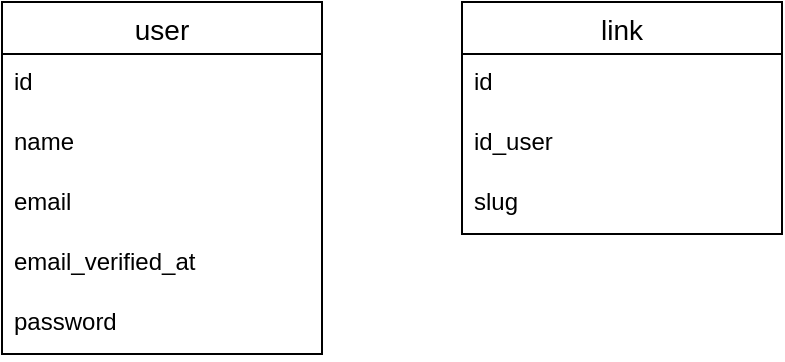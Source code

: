 <mxfile version="14.2.6" type="github">
  <diagram id="RUwNhSpSXZQt76CINKHE" name="Page-1">
    <mxGraphModel dx="1769" dy="144" grid="1" gridSize="10" guides="1" tooltips="1" connect="1" arrows="1" fold="1" page="0" pageScale="1" pageWidth="827" pageHeight="1169" math="0" shadow="0">
      <root>
        <mxCell id="0" />
        <mxCell id="1" parent="0" />
        <mxCell id="5I0NqTGAd0wU8rVCbnll-1" value="user" style="swimlane;fontStyle=0;childLayout=stackLayout;horizontal=1;startSize=26;horizontalStack=0;resizeParent=1;resizeParentMax=0;resizeLast=0;collapsible=1;marginBottom=0;align=center;fontSize=14;" vertex="1" parent="1">
          <mxGeometry x="-550" y="430" width="160" height="176" as="geometry" />
        </mxCell>
        <mxCell id="5I0NqTGAd0wU8rVCbnll-2" value="id" style="text;strokeColor=none;fillColor=none;spacingLeft=4;spacingRight=4;overflow=hidden;rotatable=0;points=[[0,0.5],[1,0.5]];portConstraint=eastwest;fontSize=12;" vertex="1" parent="5I0NqTGAd0wU8rVCbnll-1">
          <mxGeometry y="26" width="160" height="30" as="geometry" />
        </mxCell>
        <mxCell id="5I0NqTGAd0wU8rVCbnll-3" value="name" style="text;strokeColor=none;fillColor=none;spacingLeft=4;spacingRight=4;overflow=hidden;rotatable=0;points=[[0,0.5],[1,0.5]];portConstraint=eastwest;fontSize=12;" vertex="1" parent="5I0NqTGAd0wU8rVCbnll-1">
          <mxGeometry y="56" width="160" height="30" as="geometry" />
        </mxCell>
        <mxCell id="5I0NqTGAd0wU8rVCbnll-4" value="email" style="text;strokeColor=none;fillColor=none;spacingLeft=4;spacingRight=4;overflow=hidden;rotatable=0;points=[[0,0.5],[1,0.5]];portConstraint=eastwest;fontSize=12;" vertex="1" parent="5I0NqTGAd0wU8rVCbnll-1">
          <mxGeometry y="86" width="160" height="30" as="geometry" />
        </mxCell>
        <mxCell id="5I0NqTGAd0wU8rVCbnll-9" value="email_verified_at" style="text;strokeColor=none;fillColor=none;spacingLeft=4;spacingRight=4;overflow=hidden;rotatable=0;points=[[0,0.5],[1,0.5]];portConstraint=eastwest;fontSize=12;" vertex="1" parent="5I0NqTGAd0wU8rVCbnll-1">
          <mxGeometry y="116" width="160" height="30" as="geometry" />
        </mxCell>
        <mxCell id="5I0NqTGAd0wU8rVCbnll-10" value="password" style="text;strokeColor=none;fillColor=none;spacingLeft=4;spacingRight=4;overflow=hidden;rotatable=0;points=[[0,0.5],[1,0.5]];portConstraint=eastwest;fontSize=12;" vertex="1" parent="5I0NqTGAd0wU8rVCbnll-1">
          <mxGeometry y="146" width="160" height="30" as="geometry" />
        </mxCell>
        <mxCell id="5I0NqTGAd0wU8rVCbnll-5" value="link" style="swimlane;fontStyle=0;childLayout=stackLayout;horizontal=1;startSize=26;horizontalStack=0;resizeParent=1;resizeParentMax=0;resizeLast=0;collapsible=1;marginBottom=0;align=center;fontSize=14;" vertex="1" parent="1">
          <mxGeometry x="-320" y="430" width="160" height="116" as="geometry" />
        </mxCell>
        <mxCell id="5I0NqTGAd0wU8rVCbnll-6" value="id" style="text;strokeColor=none;fillColor=none;spacingLeft=4;spacingRight=4;overflow=hidden;rotatable=0;points=[[0,0.5],[1,0.5]];portConstraint=eastwest;fontSize=12;" vertex="1" parent="5I0NqTGAd0wU8rVCbnll-5">
          <mxGeometry y="26" width="160" height="30" as="geometry" />
        </mxCell>
        <mxCell id="5I0NqTGAd0wU8rVCbnll-7" value="id_user" style="text;strokeColor=none;fillColor=none;spacingLeft=4;spacingRight=4;overflow=hidden;rotatable=0;points=[[0,0.5],[1,0.5]];portConstraint=eastwest;fontSize=12;" vertex="1" parent="5I0NqTGAd0wU8rVCbnll-5">
          <mxGeometry y="56" width="160" height="30" as="geometry" />
        </mxCell>
        <mxCell id="5I0NqTGAd0wU8rVCbnll-8" value="slug" style="text;strokeColor=none;fillColor=none;spacingLeft=4;spacingRight=4;overflow=hidden;rotatable=0;points=[[0,0.5],[1,0.5]];portConstraint=eastwest;fontSize=12;" vertex="1" parent="5I0NqTGAd0wU8rVCbnll-5">
          <mxGeometry y="86" width="160" height="30" as="geometry" />
        </mxCell>
      </root>
    </mxGraphModel>
  </diagram>
</mxfile>
